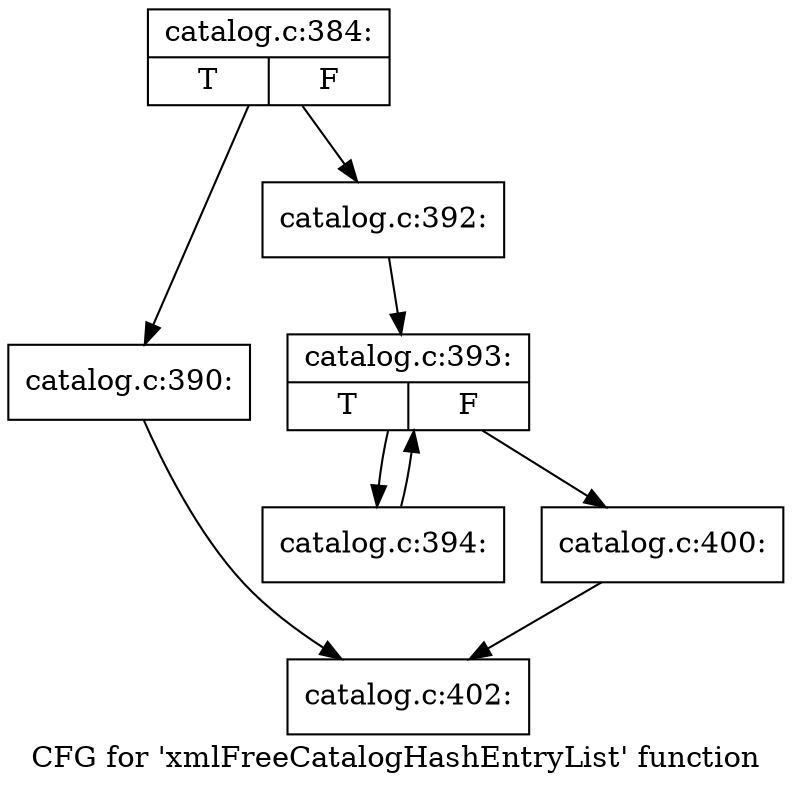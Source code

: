 digraph "CFG for 'xmlFreeCatalogHashEntryList' function" {
	label="CFG for 'xmlFreeCatalogHashEntryList' function";

	Node0x5650cc91dd60 [shape=record,label="{catalog.c:384:|{<s0>T|<s1>F}}"];
	Node0x5650cc91dd60 -> Node0x5650cca8f8e0;
	Node0x5650cc91dd60 -> Node0x5650cca8f930;
	Node0x5650cca8f8e0 [shape=record,label="{catalog.c:390:}"];
	Node0x5650cca8f8e0 -> Node0x5650cca8e760;
	Node0x5650cca8f930 [shape=record,label="{catalog.c:392:}"];
	Node0x5650cca8f930 -> Node0x5650cca8feb0;
	Node0x5650cca8feb0 [shape=record,label="{catalog.c:393:|{<s0>T|<s1>F}}"];
	Node0x5650cca8feb0 -> Node0x5650cca90270;
	Node0x5650cca8feb0 -> Node0x5650cca90090;
	Node0x5650cca90270 [shape=record,label="{catalog.c:394:}"];
	Node0x5650cca90270 -> Node0x5650cca8feb0;
	Node0x5650cca90090 [shape=record,label="{catalog.c:400:}"];
	Node0x5650cca90090 -> Node0x5650cca8e760;
	Node0x5650cca8e760 [shape=record,label="{catalog.c:402:}"];
}
